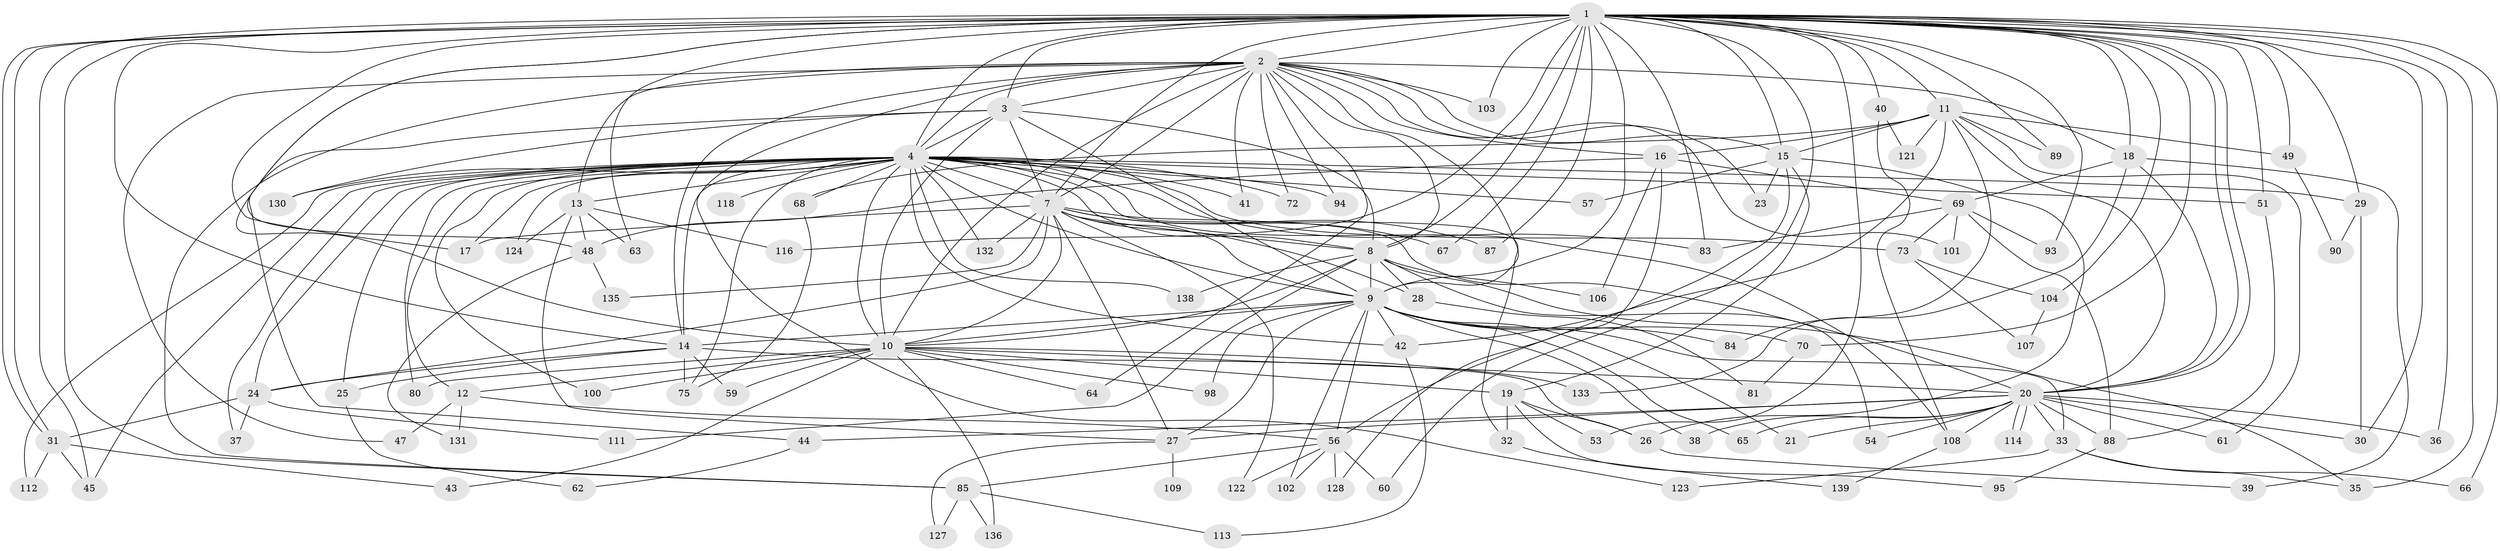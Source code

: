 // Generated by graph-tools (version 1.1) at 2025/23/03/03/25 07:23:44]
// undirected, 106 vertices, 244 edges
graph export_dot {
graph [start="1"]
  node [color=gray90,style=filled];
  1 [super="+6"];
  2 [super="+78"];
  3 [super="+79"];
  4 [super="+5"];
  7 [super="+55"];
  8;
  9 [super="+46"];
  10 [super="+58"];
  11 [super="+119"];
  12 [super="+34"];
  13 [super="+99"];
  14 [super="+22"];
  15 [super="+96"];
  16;
  17 [super="+82"];
  18 [super="+50"];
  19 [super="+120"];
  20 [super="+129"];
  21;
  23;
  24 [super="+74"];
  25;
  26;
  27 [super="+76"];
  28;
  29;
  30 [super="+97"];
  31 [super="+77"];
  32 [super="+105"];
  33 [super="+71"];
  35 [super="+110"];
  36;
  37;
  38;
  39;
  40;
  41;
  42 [super="+115"];
  43;
  44;
  45 [super="+125"];
  47;
  48 [super="+52"];
  49;
  51 [super="+91"];
  53;
  54;
  56 [super="+117"];
  57;
  59;
  60;
  61;
  62;
  63;
  64;
  65;
  66;
  67;
  68 [super="+137"];
  69;
  70;
  72;
  73;
  75;
  80;
  81;
  83 [super="+92"];
  84 [super="+134"];
  85 [super="+86"];
  87;
  88;
  89;
  90;
  93;
  94;
  95;
  98;
  100;
  101;
  102;
  103;
  104;
  106;
  107;
  108 [super="+126"];
  109;
  111;
  112;
  113;
  114;
  116;
  118;
  121;
  122;
  123;
  124;
  127;
  128;
  130;
  131;
  132;
  133;
  135;
  136;
  138;
  139;
  1 -- 2 [weight=2];
  1 -- 3 [weight=2];
  1 -- 4 [weight=4];
  1 -- 7 [weight=2];
  1 -- 8 [weight=2];
  1 -- 9 [weight=3];
  1 -- 10 [weight=2];
  1 -- 14;
  1 -- 17;
  1 -- 20;
  1 -- 20;
  1 -- 29;
  1 -- 31;
  1 -- 31;
  1 -- 35 [weight=2];
  1 -- 45;
  1 -- 49;
  1 -- 51;
  1 -- 53;
  1 -- 63;
  1 -- 66;
  1 -- 67;
  1 -- 70;
  1 -- 83;
  1 -- 87;
  1 -- 93;
  1 -- 104;
  1 -- 116;
  1 -- 11;
  1 -- 18;
  1 -- 85;
  1 -- 89;
  1 -- 30;
  1 -- 36;
  1 -- 103;
  1 -- 40;
  1 -- 48;
  1 -- 60;
  1 -- 15;
  2 -- 3;
  2 -- 4 [weight=2];
  2 -- 7;
  2 -- 8;
  2 -- 9;
  2 -- 10;
  2 -- 13;
  2 -- 15;
  2 -- 16;
  2 -- 18;
  2 -- 23;
  2 -- 41;
  2 -- 47;
  2 -- 64;
  2 -- 72;
  2 -- 85;
  2 -- 94;
  2 -- 101;
  2 -- 103;
  2 -- 123;
  2 -- 14;
  3 -- 4 [weight=2];
  3 -- 7;
  3 -- 8;
  3 -- 9;
  3 -- 10;
  3 -- 44 [weight=2];
  3 -- 130;
  4 -- 7 [weight=2];
  4 -- 8 [weight=2];
  4 -- 9 [weight=2];
  4 -- 10 [weight=2];
  4 -- 12 [weight=2];
  4 -- 17;
  4 -- 25;
  4 -- 29;
  4 -- 32;
  4 -- 41;
  4 -- 42;
  4 -- 51;
  4 -- 57;
  4 -- 68;
  4 -- 72;
  4 -- 94;
  4 -- 100;
  4 -- 108;
  4 -- 112;
  4 -- 118 [weight=2];
  4 -- 124;
  4 -- 130;
  4 -- 132;
  4 -- 138;
  4 -- 73;
  4 -- 75;
  4 -- 13;
  4 -- 80;
  4 -- 24;
  4 -- 37;
  4 -- 83;
  4 -- 14;
  4 -- 45;
  7 -- 8;
  7 -- 9;
  7 -- 10;
  7 -- 28 [weight=2];
  7 -- 67;
  7 -- 87;
  7 -- 122;
  7 -- 132;
  7 -- 135;
  7 -- 20;
  7 -- 27;
  7 -- 24;
  7 -- 17;
  8 -- 9;
  8 -- 10;
  8 -- 28;
  8 -- 35;
  8 -- 54;
  8 -- 106;
  8 -- 111;
  8 -- 138;
  9 -- 10;
  9 -- 14;
  9 -- 21;
  9 -- 27;
  9 -- 33;
  9 -- 38;
  9 -- 42;
  9 -- 56;
  9 -- 65;
  9 -- 70;
  9 -- 84 [weight=2];
  9 -- 102;
  9 -- 98;
  10 -- 12;
  10 -- 19;
  10 -- 43;
  10 -- 59;
  10 -- 64;
  10 -- 80;
  10 -- 98;
  10 -- 100;
  10 -- 133;
  10 -- 136;
  10 -- 20;
  11 -- 15;
  11 -- 16;
  11 -- 49;
  11 -- 61;
  11 -- 68;
  11 -- 84;
  11 -- 89;
  11 -- 121;
  11 -- 20;
  11 -- 42;
  12 -- 47;
  12 -- 131;
  12 -- 56;
  13 -- 48;
  13 -- 63;
  13 -- 116;
  13 -- 124;
  13 -- 27;
  14 -- 25;
  14 -- 26;
  14 -- 59;
  14 -- 75;
  14 -- 24;
  15 -- 19;
  15 -- 23;
  15 -- 26;
  15 -- 56;
  15 -- 57;
  16 -- 69;
  16 -- 106;
  16 -- 128;
  16 -- 48;
  18 -- 39;
  18 -- 20;
  18 -- 69;
  18 -- 133;
  19 -- 32;
  19 -- 53;
  19 -- 95;
  19 -- 26;
  20 -- 21;
  20 -- 27;
  20 -- 33;
  20 -- 36;
  20 -- 38;
  20 -- 44;
  20 -- 54;
  20 -- 61;
  20 -- 65;
  20 -- 88;
  20 -- 114;
  20 -- 114;
  20 -- 108;
  20 -- 30;
  24 -- 37;
  24 -- 31;
  24 -- 111;
  25 -- 62;
  26 -- 39;
  27 -- 109 [weight=2];
  27 -- 127;
  28 -- 81;
  29 -- 30;
  29 -- 90;
  31 -- 43;
  31 -- 45;
  31 -- 112;
  32 -- 139;
  33 -- 66;
  33 -- 123;
  33 -- 35;
  40 -- 108;
  40 -- 121;
  42 -- 113;
  44 -- 62;
  48 -- 131;
  48 -- 135;
  49 -- 90;
  51 -- 88;
  56 -- 60;
  56 -- 102;
  56 -- 122;
  56 -- 128;
  56 -- 85;
  68 -- 75;
  69 -- 73;
  69 -- 83;
  69 -- 88;
  69 -- 93;
  69 -- 101;
  70 -- 81;
  73 -- 104;
  73 -- 107;
  85 -- 113;
  85 -- 136;
  85 -- 127;
  88 -- 95;
  104 -- 107;
  108 -- 139;
}
